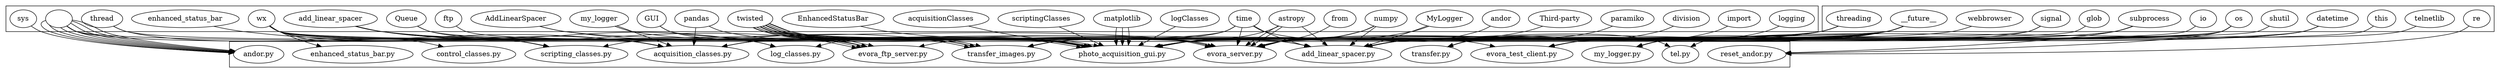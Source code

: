 digraph {
	subgraph cluster_0 {
		"reset_andor.py"
		"control_classes.py"
		"scripting_classes.py"
		"transfer.py"
		"acquisition_classes.py"
		"evora_server.py"
		"photo_acquisition_gui.py"
		"transfer_images.py"
		"enhanced_status_bar.py"
		"tel.py"
		"add_linear_spacer.py"
		"my_logger.py"
		"log_classes.py"
		"andor.py"
		"evora_test_client.py"
		"evora_ftp_server.py"
	}
	subgraph cluster_2 {
		wx
		add_linear_spacer
		thread
		division
		paramiko
		time
		pandas
		enhanced_status_bar
		my_logger
		Queue
		""
		andor
		numpy
		astropy
		twisted
		from
		matplotlib
		GUI
		acquisitionClasses
		AddLinearSpacer
		EnhancedStatusBar
		logClasses
		MyLogger
		scriptingClasses
		"Third-party"
		logging
		sys
		import
		ftp
	}
	subgraph cluster_1 {
		os
		re
		subprocess
		__future__
		threading
		glob
		signal
		datetime
		webbrowser
		telnetlib
		shutil
		io
		this
	}
	os -> "reset_andor.py"
	re -> "reset_andor.py"
	subprocess -> "reset_andor.py"
	wx -> "control_classes.py"
	__future__ -> "scripting_classes.py"
	wx -> "scripting_classes.py"
	add_linear_spacer -> "scripting_classes.py"
	thread -> "scripting_classes.py"
	division -> "transfer.py"
	__future__ -> "transfer.py"
	paramiko -> "transfer.py"
	os -> "transfer.py"
	__future__ -> "acquisition_classes.py"
	time -> "acquisition_classes.py"
	thread -> "acquisition_classes.py"
	threading -> "acquisition_classes.py"
	wx -> "acquisition_classes.py"
	pandas -> "acquisition_classes.py"
	enhanced_status_bar -> "acquisition_classes.py"
	add_linear_spacer -> "acquisition_classes.py"
	my_logger -> "acquisition_classes.py"
	Queue -> "acquisition_classes.py"
	"" -> "acquisition_classes.py"
	__future__ -> "evora_server.py"
	glob -> "evora_server.py"
	os -> "evora_server.py"
	signal -> "evora_server.py"
	subprocess -> "evora_server.py"
	time -> "evora_server.py"
	pandas -> "evora_server.py"
	threading -> "evora_server.py"
	datetime -> "evora_server.py"
	andor -> "evora_server.py"
	numpy -> "evora_server.py"
	astropy -> "evora_server.py"
	astropy -> "evora_server.py"
	twisted -> "evora_server.py"
	twisted -> "evora_server.py"
	add_linear_spacer -> "evora_server.py"
	my_logger -> "evora_server.py"
	from -> "evora_server.py"
	"" -> "evora_server.py"
	__future__ -> "photo_acquisition_gui.py"
	os -> "photo_acquisition_gui.py"
	signal -> "photo_acquisition_gui.py"
	subprocess -> "photo_acquisition_gui.py"
	threading -> "photo_acquisition_gui.py"
	webbrowser -> "photo_acquisition_gui.py"
	wx -> "photo_acquisition_gui.py"
	matplotlib -> "photo_acquisition_gui.py"
	matplotlib -> "photo_acquisition_gui.py"
	numpy -> "photo_acquisition_gui.py"
	astropy -> "photo_acquisition_gui.py"
	matplotlib -> "photo_acquisition_gui.py"
	twisted -> "photo_acquisition_gui.py"
	twisted -> "photo_acquisition_gui.py"
	twisted -> "photo_acquisition_gui.py"
	twisted -> "photo_acquisition_gui.py"
	GUI -> "photo_acquisition_gui.py"
	acquisitionClasses -> "photo_acquisition_gui.py"
	AddLinearSpacer -> "photo_acquisition_gui.py"
	EnhancedStatusBar -> "photo_acquisition_gui.py"
	logClasses -> "photo_acquisition_gui.py"
	MyLogger -> "photo_acquisition_gui.py"
	scriptingClasses -> "photo_acquisition_gui.py"
	__future__ -> "transfer_images.py"
	twisted -> "transfer_images.py"
	twisted -> "transfer_images.py"
	twisted -> "transfer_images.py"
	Queue -> "transfer_images.py"
	threading -> "transfer_images.py"
	time -> "transfer_images.py"
	GUI -> "transfer_images.py"
	AddLinearSpacer -> "transfer_images.py"
	wx -> "enhanced_status_bar.py"
	telnetlib -> "tel.py"
	time -> "tel.py"
	__future__ -> "add_linear_spacer.py"
	threading -> "add_linear_spacer.py"
	time -> "add_linear_spacer.py"
	os -> "add_linear_spacer.py"
	datetime -> "add_linear_spacer.py"
	shutil -> "add_linear_spacer.py"
	io -> "add_linear_spacer.py"
	"Third-party" -> "add_linear_spacer.py"
	wx -> "add_linear_spacer.py"
	astropy -> "add_linear_spacer.py"
	numpy -> "add_linear_spacer.py"
	twisted -> "add_linear_spacer.py"
	MyLogger -> "add_linear_spacer.py"
	__future__ -> "my_logger.py"
	logging -> "my_logger.py"
	datetime -> "my_logger.py"
	__future__ -> "log_classes.py"
	wx -> "log_classes.py"
	add_linear_spacer -> "log_classes.py"
	sys -> "andor.py"
	"" -> "andor.py"
	"" -> "andor.py"
	"" -> "andor.py"
	"" -> "andor.py"
	"" -> "andor.py"
	"" -> "andor.py"
	"" -> "andor.py"
	__future__ -> "evora_test_client.py"
	twisted -> "evora_test_client.py"
	import -> "evora_test_client.py"
	this -> "evora_test_client.py"
	__future__ -> "evora_ftp_server.py"
	twisted -> "evora_ftp_server.py"
	ftp -> "evora_ftp_server.py"
	twisted -> "evora_ftp_server.py"
	twisted -> "evora_ftp_server.py"
	twisted -> "evora_ftp_server.py"
	add_linear_spacer -> "evora_ftp_server.py"
}
